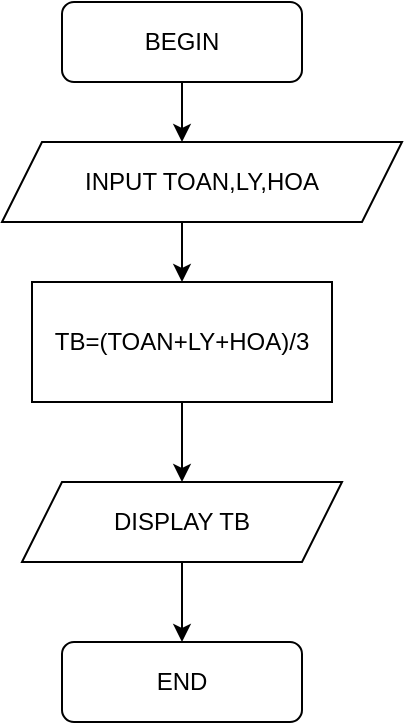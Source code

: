<mxfile version="13.10.4" type="device"><diagram id="8iN7sJpwXukDhNz0QahT" name="Page-1"><mxGraphModel dx="824" dy="476" grid="1" gridSize="10" guides="1" tooltips="1" connect="1" arrows="1" fold="1" page="1" pageScale="1" pageWidth="827" pageHeight="1169" math="0" shadow="0"><root><mxCell id="0"/><mxCell id="1" parent="0"/><mxCell id="f8rUenwnV17oAEhMu2hB-1" value="BEGIN" style="rounded=1;whiteSpace=wrap;html=1;" vertex="1" parent="1"><mxGeometry x="300" y="40" width="120" height="40" as="geometry"/></mxCell><mxCell id="f8rUenwnV17oAEhMu2hB-2" value="" style="endArrow=classic;html=1;" edge="1" parent="1"><mxGeometry width="50" height="50" relative="1" as="geometry"><mxPoint x="360" y="80" as="sourcePoint"/><mxPoint x="360" y="110" as="targetPoint"/></mxGeometry></mxCell><mxCell id="f8rUenwnV17oAEhMu2hB-3" value="INPUT TOAN,LY,HOA" style="shape=parallelogram;perimeter=parallelogramPerimeter;whiteSpace=wrap;html=1;fixedSize=1;" vertex="1" parent="1"><mxGeometry x="270" y="110" width="200" height="40" as="geometry"/></mxCell><mxCell id="f8rUenwnV17oAEhMu2hB-7" value="" style="edgeStyle=orthogonalEdgeStyle;rounded=0;orthogonalLoop=1;jettySize=auto;html=1;" edge="1" parent="1" source="f8rUenwnV17oAEhMu2hB-4" target="f8rUenwnV17oAEhMu2hB-6"><mxGeometry relative="1" as="geometry"/></mxCell><mxCell id="f8rUenwnV17oAEhMu2hB-4" value="TB=(TOAN+LY+HOA)/3" style="rounded=0;whiteSpace=wrap;html=1;" vertex="1" parent="1"><mxGeometry x="285" y="180" width="150" height="60" as="geometry"/></mxCell><mxCell id="f8rUenwnV17oAEhMu2hB-5" value="" style="endArrow=classic;html=1;" edge="1" parent="1"><mxGeometry width="50" height="50" relative="1" as="geometry"><mxPoint x="360" y="150" as="sourcePoint"/><mxPoint x="360" y="180" as="targetPoint"/></mxGeometry></mxCell><mxCell id="f8rUenwnV17oAEhMu2hB-6" value="DISPLAY TB" style="shape=parallelogram;perimeter=parallelogramPerimeter;whiteSpace=wrap;html=1;fixedSize=1;rounded=0;" vertex="1" parent="1"><mxGeometry x="280" y="280" width="160" height="40" as="geometry"/></mxCell><mxCell id="f8rUenwnV17oAEhMu2hB-8" value="" style="endArrow=classic;html=1;" edge="1" parent="1"><mxGeometry width="50" height="50" relative="1" as="geometry"><mxPoint x="360" y="320" as="sourcePoint"/><mxPoint x="360" y="360" as="targetPoint"/></mxGeometry></mxCell><mxCell id="f8rUenwnV17oAEhMu2hB-9" value="END" style="rounded=1;whiteSpace=wrap;html=1;" vertex="1" parent="1"><mxGeometry x="300" y="360" width="120" height="40" as="geometry"/></mxCell></root></mxGraphModel></diagram></mxfile>